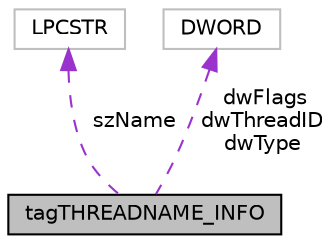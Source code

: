 digraph "tagTHREADNAME_INFO"
{
 // INTERACTIVE_SVG=YES
 // LATEX_PDF_SIZE
  edge [fontname="Helvetica",fontsize="10",labelfontname="Helvetica",labelfontsize="10"];
  node [fontname="Helvetica",fontsize="10",shape=record];
  Node1 [label="tagTHREADNAME_INFO",height=0.2,width=0.4,color="black", fillcolor="grey75", style="filled", fontcolor="black",tooltip=" "];
  Node2 -> Node1 [dir="back",color="darkorchid3",fontsize="10",style="dashed",label=" szName" ,fontname="Helvetica"];
  Node2 [label="LPCSTR",height=0.2,width=0.4,color="grey75", fillcolor="white", style="filled",tooltip=" "];
  Node3 -> Node1 [dir="back",color="darkorchid3",fontsize="10",style="dashed",label=" dwFlags\ndwThreadID\ndwType" ,fontname="Helvetica"];
  Node3 [label="DWORD",height=0.2,width=0.4,color="grey75", fillcolor="white", style="filled",tooltip=" "];
}
